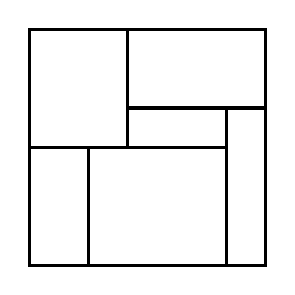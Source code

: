 \begin{tikzpicture}[very thick, scale=.5]
    \draw (0,3) rectangle (5/2,6);
    \draw (5/2,4) rectangle (6,6);
    \draw (5/2,3) rectangle (5,4);
    \draw (0,0) rectangle (3/2,3);
    \draw (3/2,0) rectangle (5,3);
    \draw (5,0) rectangle (6,4);
\end{tikzpicture}
